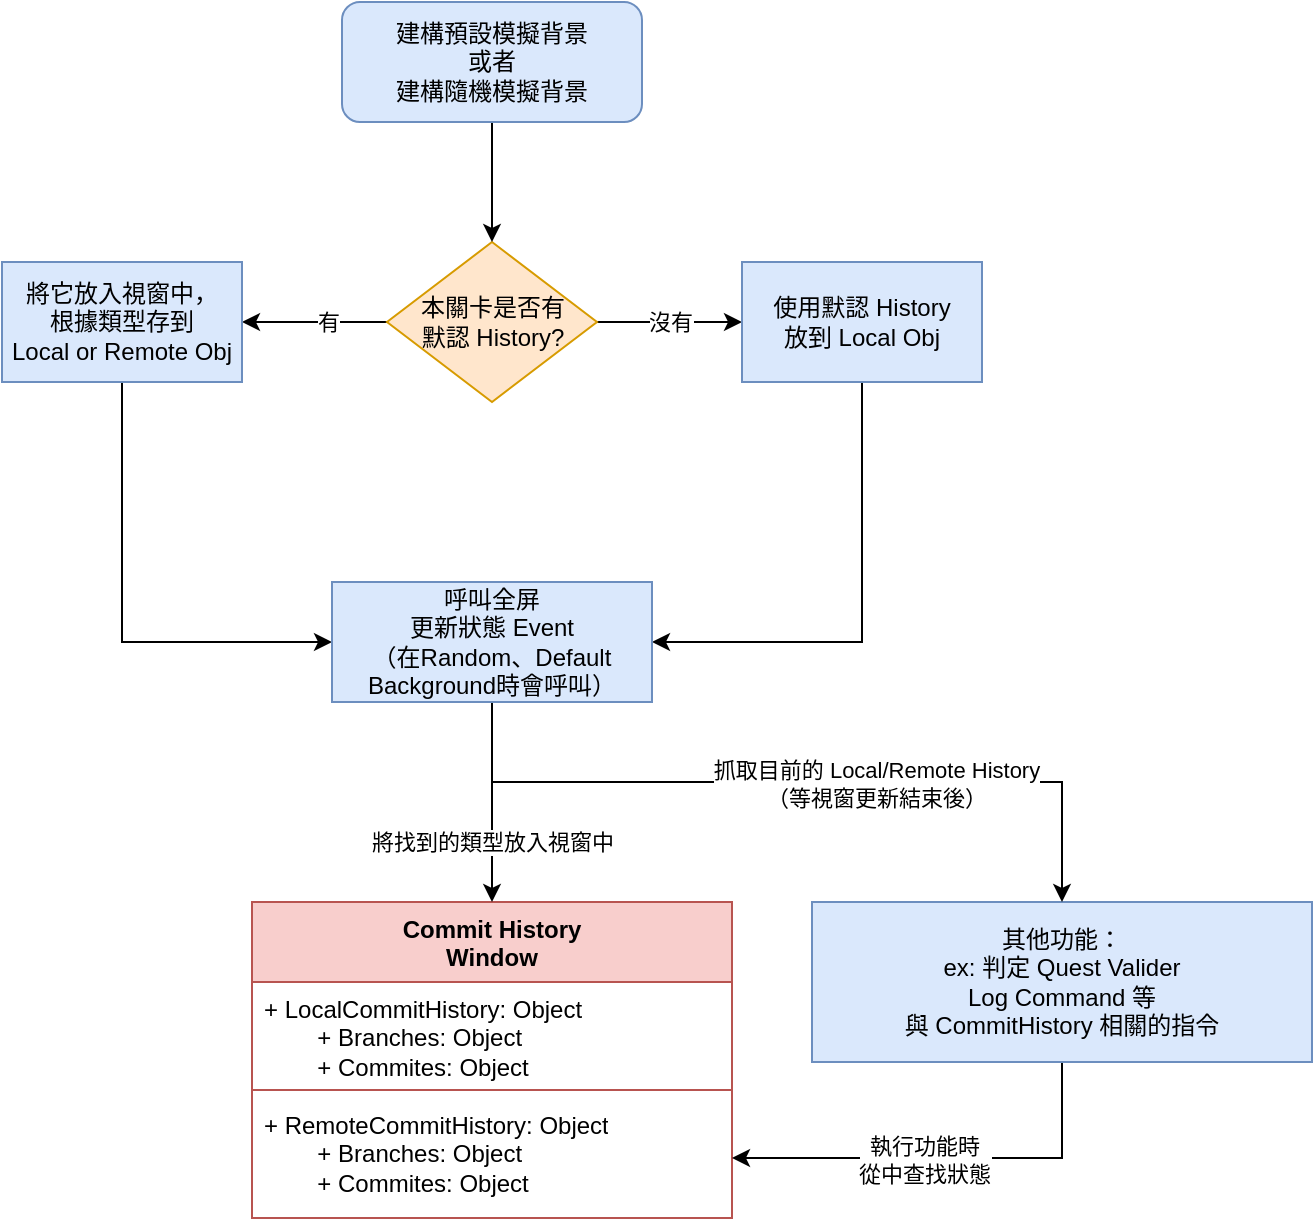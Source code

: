 <mxfile version="22.0.3" type="device">
  <diagram name="Commit History" id="b2cpJqDdk3sNJJTA6J13">
    <mxGraphModel dx="1434" dy="1959" grid="1" gridSize="10" guides="1" tooltips="1" connect="1" arrows="1" fold="1" page="1" pageScale="1" pageWidth="850" pageHeight="1100" math="0" shadow="0">
      <root>
        <mxCell id="0" />
        <mxCell id="1" parent="0" />
        <mxCell id="6xtjhSIqIQkAuq0HXl3R-42" value="" style="edgeStyle=orthogonalEdgeStyle;rounded=0;orthogonalLoop=1;jettySize=auto;html=1;" parent="1" source="6xtjhSIqIQkAuq0HXl3R-9" target="6xtjhSIqIQkAuq0HXl3R-41" edge="1">
          <mxGeometry relative="1" as="geometry" />
        </mxCell>
        <mxCell id="6xtjhSIqIQkAuq0HXl3R-43" value="有" style="edgeLabel;html=1;align=center;verticalAlign=middle;resizable=0;points=[];" parent="6xtjhSIqIQkAuq0HXl3R-42" vertex="1" connectable="0">
          <mxGeometry x="-0.17" relative="1" as="geometry">
            <mxPoint as="offset" />
          </mxGeometry>
        </mxCell>
        <mxCell id="6xtjhSIqIQkAuq0HXl3R-45" value="沒有" style="edgeStyle=orthogonalEdgeStyle;rounded=0;orthogonalLoop=1;jettySize=auto;html=1;" parent="1" source="6xtjhSIqIQkAuq0HXl3R-9" target="6xtjhSIqIQkAuq0HXl3R-44" edge="1">
          <mxGeometry relative="1" as="geometry" />
        </mxCell>
        <mxCell id="6xtjhSIqIQkAuq0HXl3R-9" value="本關卡是否有&lt;br&gt;默認 History?" style="rhombus;whiteSpace=wrap;html=1;fillColor=#ffe6cc;strokeColor=#d79b00;" parent="1" vertex="1">
          <mxGeometry x="297.5" y="-900" width="105" height="80" as="geometry" />
        </mxCell>
        <mxCell id="6xtjhSIqIQkAuq0HXl3R-57" value="" style="edgeStyle=orthogonalEdgeStyle;rounded=0;orthogonalLoop=1;jettySize=auto;html=1;" parent="1" source="6xtjhSIqIQkAuq0HXl3R-4" target="6xtjhSIqIQkAuq0HXl3R-9" edge="1">
          <mxGeometry relative="1" as="geometry" />
        </mxCell>
        <mxCell id="6xtjhSIqIQkAuq0HXl3R-4" value="建構預設模擬背景&lt;br&gt;或者&lt;br&gt;建構隨機模擬背景" style="rounded=1;whiteSpace=wrap;html=1;fillColor=#dae8fc;strokeColor=#6c8ebf;" parent="1" vertex="1">
          <mxGeometry x="275" y="-1020" width="150" height="60" as="geometry" />
        </mxCell>
        <mxCell id="6xtjhSIqIQkAuq0HXl3R-20" value="Commit History&lt;br style=&quot;border-color: var(--border-color);&quot;&gt;Window" style="swimlane;fontStyle=1;align=center;verticalAlign=top;childLayout=stackLayout;horizontal=1;startSize=40;horizontalStack=0;resizeParent=1;resizeParentMax=0;resizeLast=0;collapsible=1;marginBottom=0;whiteSpace=wrap;html=1;fillColor=#f8cecc;strokeColor=#b85450;" parent="1" vertex="1">
          <mxGeometry x="230" y="-570" width="240" height="158" as="geometry" />
        </mxCell>
        <mxCell id="6xtjhSIqIQkAuq0HXl3R-21" value="+ LocalCommitHistory: Object&lt;br&gt;&lt;span style=&quot;white-space: pre;&quot;&gt;&#x9;&lt;/span&gt;+ Branches: Object&lt;br&gt;&lt;span style=&quot;white-space: pre;&quot;&gt;&#x9;&lt;/span&gt;+ Commites: Object" style="text;strokeColor=none;fillColor=none;align=left;verticalAlign=top;spacingLeft=4;spacingRight=4;overflow=hidden;rotatable=0;points=[[0,0.5],[1,0.5]];portConstraint=eastwest;whiteSpace=wrap;html=1;" parent="6xtjhSIqIQkAuq0HXl3R-20" vertex="1">
          <mxGeometry y="40" width="240" height="50" as="geometry" />
        </mxCell>
        <mxCell id="6xtjhSIqIQkAuq0HXl3R-22" value="" style="line;strokeWidth=1;fillColor=none;align=left;verticalAlign=middle;spacingTop=-1;spacingLeft=3;spacingRight=3;rotatable=0;labelPosition=right;points=[];portConstraint=eastwest;strokeColor=inherit;" parent="6xtjhSIqIQkAuq0HXl3R-20" vertex="1">
          <mxGeometry y="90" width="240" height="8" as="geometry" />
        </mxCell>
        <mxCell id="6xtjhSIqIQkAuq0HXl3R-23" value="+ RemoteCommitHistory: Object&lt;br&gt;&#x9;&lt;span style=&quot;white-space: pre;&quot;&gt;&#x9;&lt;/span&gt;+ Branches: Object&lt;span style=&quot;border-color: var(--border-color);&quot;&gt;&lt;span style=&quot;white-space: pre;&quot;&gt;&amp;nbsp;&lt;br/&gt;&lt;/span&gt;&lt;/span&gt;&lt;span style=&quot;white-space: pre;&quot;&gt;&#x9;&lt;/span&gt;+ Commites: Object" style="text;strokeColor=none;fillColor=none;align=left;verticalAlign=top;spacingLeft=4;spacingRight=4;overflow=hidden;rotatable=0;points=[[0,0.5],[1,0.5]];portConstraint=eastwest;whiteSpace=wrap;html=1;" parent="6xtjhSIqIQkAuq0HXl3R-20" vertex="1">
          <mxGeometry y="98" width="240" height="60" as="geometry" />
        </mxCell>
        <mxCell id="6xtjhSIqIQkAuq0HXl3R-48" value="" style="edgeStyle=orthogonalEdgeStyle;rounded=0;orthogonalLoop=1;jettySize=auto;html=1;entryX=1;entryY=0.5;entryDx=0;entryDy=0;" parent="1" source="6xtjhSIqIQkAuq0HXl3R-38" target="6xtjhSIqIQkAuq0HXl3R-23" edge="1">
          <mxGeometry relative="1" as="geometry">
            <mxPoint x="350" y="-610" as="targetPoint" />
          </mxGeometry>
        </mxCell>
        <mxCell id="6xtjhSIqIQkAuq0HXl3R-49" value="執行功能時&lt;br&gt;從中查找狀態" style="edgeLabel;html=1;align=center;verticalAlign=middle;resizable=0;points=[];" parent="6xtjhSIqIQkAuq0HXl3R-48" vertex="1" connectable="0">
          <mxGeometry x="0.099" y="1" relative="1" as="geometry">
            <mxPoint as="offset" />
          </mxGeometry>
        </mxCell>
        <mxCell id="6xtjhSIqIQkAuq0HXl3R-38" value="其他功能：&lt;br&gt;ex: 判定 Quest Valider&lt;br&gt;Log Command 等&lt;br&gt;與 CommitHistory 相關的指令" style="whiteSpace=wrap;html=1;fillColor=#dae8fc;strokeColor=#6c8ebf;" parent="1" vertex="1">
          <mxGeometry x="510" y="-570" width="250" height="80" as="geometry" />
        </mxCell>
        <mxCell id="6xtjhSIqIQkAuq0HXl3R-51" style="edgeStyle=orthogonalEdgeStyle;rounded=0;orthogonalLoop=1;jettySize=auto;html=1;exitX=0.5;exitY=1;exitDx=0;exitDy=0;entryX=0;entryY=0.5;entryDx=0;entryDy=0;" parent="1" source="6xtjhSIqIQkAuq0HXl3R-41" target="6xtjhSIqIQkAuq0HXl3R-50" edge="1">
          <mxGeometry relative="1" as="geometry" />
        </mxCell>
        <mxCell id="6xtjhSIqIQkAuq0HXl3R-41" value="將它放入視窗中，&lt;br&gt;根據類型存到&lt;br&gt;Local or Remote Obj" style="whiteSpace=wrap;html=1;fillColor=#dae8fc;strokeColor=#6c8ebf;" parent="1" vertex="1">
          <mxGeometry x="105" y="-890" width="120" height="60" as="geometry" />
        </mxCell>
        <mxCell id="6xtjhSIqIQkAuq0HXl3R-52" style="edgeStyle=orthogonalEdgeStyle;rounded=0;orthogonalLoop=1;jettySize=auto;html=1;exitX=0.5;exitY=1;exitDx=0;exitDy=0;entryX=1;entryY=0.5;entryDx=0;entryDy=0;" parent="1" source="6xtjhSIqIQkAuq0HXl3R-44" target="6xtjhSIqIQkAuq0HXl3R-50" edge="1">
          <mxGeometry relative="1" as="geometry" />
        </mxCell>
        <mxCell id="6xtjhSIqIQkAuq0HXl3R-44" value="使用默認 History&lt;br&gt;放到 Local Obj" style="whiteSpace=wrap;html=1;fillColor=#dae8fc;strokeColor=#6c8ebf;" parent="1" vertex="1">
          <mxGeometry x="475" y="-890" width="120" height="60" as="geometry" />
        </mxCell>
        <mxCell id="6xtjhSIqIQkAuq0HXl3R-53" style="edgeStyle=orthogonalEdgeStyle;rounded=0;orthogonalLoop=1;jettySize=auto;html=1;entryX=0.5;entryY=0;entryDx=0;entryDy=0;" parent="1" source="6xtjhSIqIQkAuq0HXl3R-50" target="6xtjhSIqIQkAuq0HXl3R-38" edge="1">
          <mxGeometry relative="1" as="geometry">
            <Array as="points">
              <mxPoint x="350" y="-630" />
              <mxPoint x="635" y="-630" />
            </Array>
          </mxGeometry>
        </mxCell>
        <mxCell id="6xtjhSIqIQkAuq0HXl3R-54" value="抓取目前的 Local/Remote History&lt;br&gt;（等視窗更新結束後）" style="edgeLabel;html=1;align=center;verticalAlign=middle;resizable=0;points=[];" parent="6xtjhSIqIQkAuq0HXl3R-53" vertex="1" connectable="0">
          <mxGeometry x="0.202" y="-1" relative="1" as="geometry">
            <mxPoint as="offset" />
          </mxGeometry>
        </mxCell>
        <mxCell id="6xtjhSIqIQkAuq0HXl3R-55" value="將找到的類型放入視窗中" style="edgeStyle=orthogonalEdgeStyle;rounded=0;orthogonalLoop=1;jettySize=auto;html=1;exitX=0.5;exitY=1;exitDx=0;exitDy=0;entryX=0.5;entryY=0;entryDx=0;entryDy=0;" parent="1" source="6xtjhSIqIQkAuq0HXl3R-50" target="6xtjhSIqIQkAuq0HXl3R-20" edge="1">
          <mxGeometry x="0.4" relative="1" as="geometry">
            <mxPoint as="offset" />
          </mxGeometry>
        </mxCell>
        <mxCell id="6xtjhSIqIQkAuq0HXl3R-50" value="呼叫全屏&lt;br&gt;更新狀態 Event&lt;br&gt;（在Random、Default Background時會呼叫）" style="whiteSpace=wrap;html=1;fillColor=#dae8fc;strokeColor=#6c8ebf;" parent="1" vertex="1">
          <mxGeometry x="270" y="-730" width="160" height="60" as="geometry" />
        </mxCell>
      </root>
    </mxGraphModel>
  </diagram>
</mxfile>
